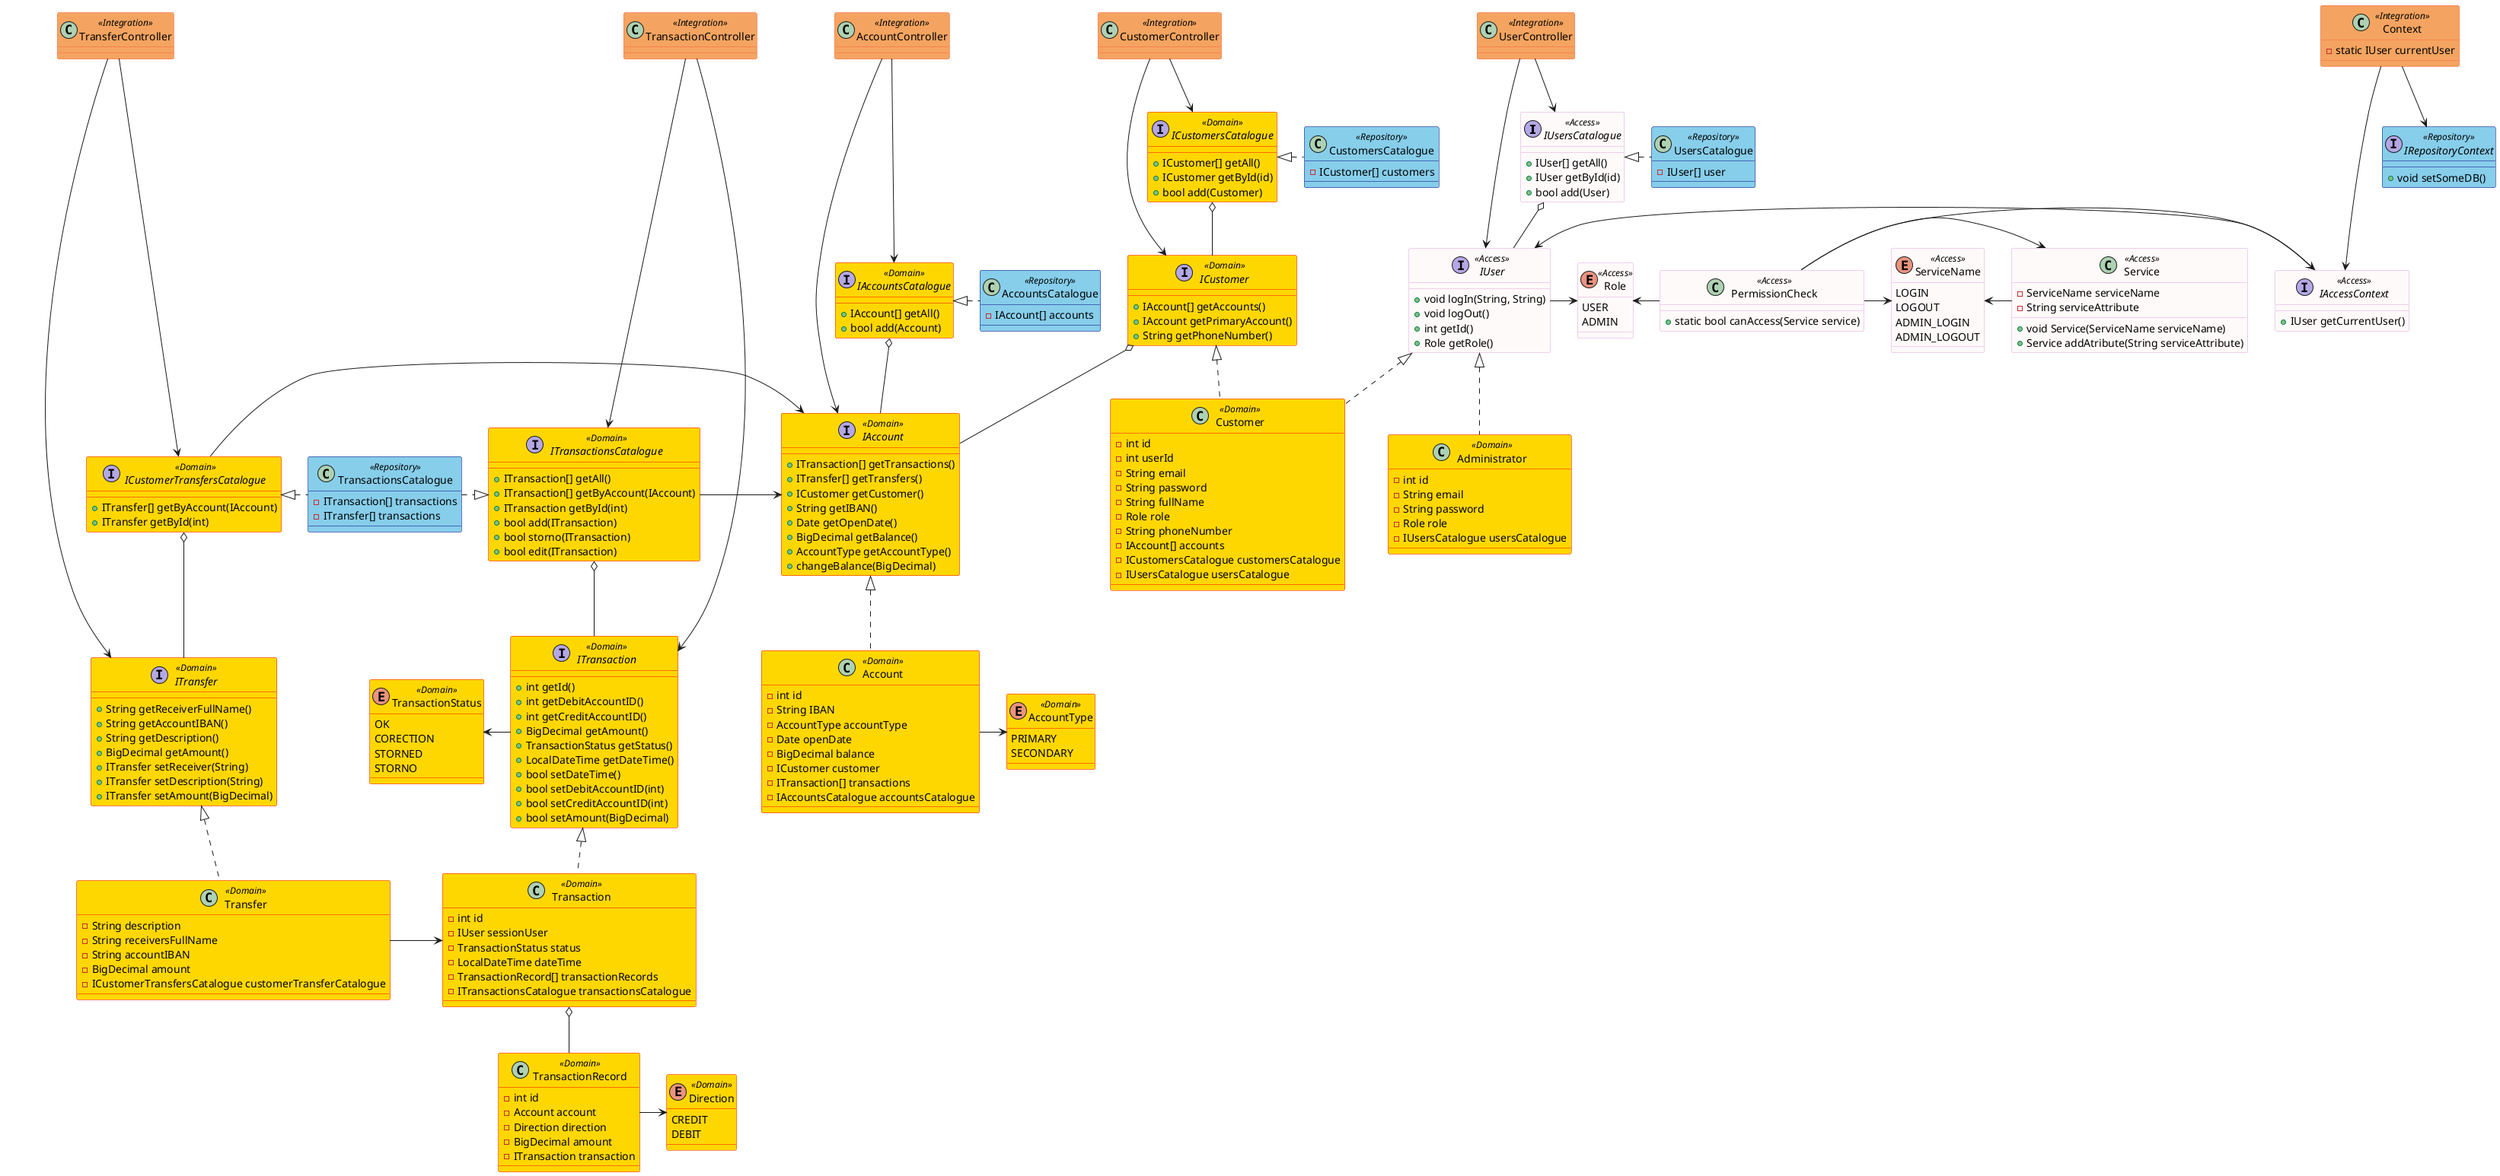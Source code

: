 @startuml ClassOverview

skinparam class {
    BackgroundColor<<Repository>> SkyBlue
    BorderColor<<Repository>> Navy
    BackgroundColor<<Access>> Snow
    BorderColor<<Access>> Plum
    BackgroundColor<<Integration>> SandyBrown
    BorderColor<<Integration>> Tomato
    BackgroundColor<<Domain>> Gold
    BorderColor<<Domain>> Red
}

interface IUsersCatalogue <<Access>> {
    + IUser[] getAll()
    + IUser getById(id)
    + bool add(User)
}
interface IUser <<Access>> {
    + void logIn(String, String)
    + void logOut()
    + int getId()
    + Role getRole()
}

interface ICustomersCatalogue <<Domain>> {
    + ICustomer[] getAll()
    + ICustomer getById(id)
    + bool add(Customer)
}

interface ICustomer <<Domain>> {
    + IAccount[] getAccounts()
    + IAccount getPrimaryAccount()
    + String getPhoneNumber()
}

interface IAccountsCatalogue <<Domain>> {
    + IAccount[] getAll()
    + bool add(Account)
}

interface IAccount <<Domain>> {
    + ITransaction[] getTransactions()
    + ITransfer[] getTransfers()
    + ICustomer getCustomer()
    + String getIBAN()
    + Date getOpenDate()
    + BigDecimal getBalance()
    + AccountType getAccountType()
    + changeBalance(BigDecimal)
}

interface ITransactionsCatalogue <<Domain>> {
    + ITransaction[] getAll()
    + ITransaction[] getByAccount(IAccount)
    + ITransaction getById(int)
    + bool add(ITransaction)
    + bool storno(ITransaction)
    + bool edit(ITransaction)
}

interface ITransaction <<Domain>> {
    + int getId()
    + int getDebitAccountID()
    + int getCreditAccountID()
    + BigDecimal getAmount()
    + TransactionStatus getStatus()
    + LocalDateTime getDateTime()
    + bool setDateTime()
    + bool setDebitAccountID(int)
    + bool setCreditAccountID(int)
    + bool setAmount(BigDecimal)
}

interface ICustomerTransfersCatalogue <<Domain>> {
    + ITransfer[] getByAccount(IAccount)
    + ITransfer getById(int)
}

interface ITransfer <<Domain>> {
    + String getReceiverFullName()
    + String getAccountIBAN()
    + String getDescription()
    + BigDecimal getAmount()
    + ITransfer setReceiver(String)
    + ITransfer setDescription(String)
    + ITransfer setAmount(BigDecimal)
}

interface IAccessContext <<Access>> {
    + IUser getCurrentUser()
}

interface IRepositoryContext <<Repository>> {
    + void setSomeDB()
}

IUser -> Role
IUsersCatalogue o-- IUser
ICustomer o-- IAccount
ICustomersCatalogue o-- ICustomer
IAccountsCatalogue o-- IAccount
ITransactionsCatalogue o-- ITransaction
ITransactionsCatalogue -> IAccount
ICustomerTransfersCatalogue -> IAccount
ICustomerTransfersCatalogue o-- ITransfer
TransactionStatus <- ITransaction

enum Role <<Access>> {
    USER
    ADMIN
}

enum ServiceName <<Access>> {
    LOGIN
    LOGOUT
    ADMIN_LOGIN
    ADMIN_LOGOUT
}

enum AccountType <<Domain>> {
    PRIMARY
    SECONDARY
}

enum TransactionStatus <<Domain>> {
    OK
    CORECTION
    STORNED
    STORNO
}

enum Direction <<Domain>> {
    CREDIT
    DEBIT
}

class Customer <<Domain>> {
    - int id
    - int userId
    - String email
    - String password
    - String fullName
    - Role role
    - String phoneNumber
    - IAccount[] accounts
    - ICustomersCatalogue customersCatalogue
    - IUsersCatalogue usersCatalogue
}

class CustomersCatalogue <<Repository>> {
    - ICustomer[] customers
}

class UsersCatalogue <<Repository>> {
    - IUser[] user
}

class Administrator <<Domain>> {
    - int id
    - String email
    - String password
    - Role role
    - IUsersCatalogue usersCatalogue
}

class Service <<Access>> {
    - ServiceName serviceName
    - String serviceAttribute
    + void Service(ServiceName serviceName)
    + Service addAtribute(String serviceAttribute)
}

class PermissionCheck <<Access>> {
    + static bool canAccess(Service service)
}

PermissionCheck -> ServiceName
Role <- PermissionCheck
PermissionCheck -> IAccessContext
PermissionCheck -> Service
Service -left-> ServiceName
IAccessContext -left-> IUser

class AccountsCatalogue <<Repository>> {
    - IAccount[] accounts
}

class Account <<Domain>> {
    - int id
    - String IBAN
    - AccountType accountType
    - Date openDate
    - BigDecimal balance
    - ICustomer customer
    - ITransaction[] transactions
    - IAccountsCatalogue accountsCatalogue
}

class TransactionsCatalogue <<Repository>> {
    - ITransaction[] transactions
    - ITransfer[] transactions
}

class Transaction <<Domain>> {
    - int id
    - IUser sessionUser
    - TransactionStatus status
    - LocalDateTime dateTime
    - TransactionRecord[] transactionRecords
    - ITransactionsCatalogue transactionsCatalogue
}

class TransactionRecord <<Domain>> {
    - int id
    - Account account
    - Direction direction
    - BigDecimal amount
    - ITransaction transaction
}

class Transfer <<Domain>> {
    - String description
    - String receiversFullName
    - String accountIBAN
    - BigDecimal amount
    - ICustomerTransfersCatalogue customerTransferCatalogue
}

IUser <|.. Customer
ICustomer <|.. Customer
IUser <|.. Administrator
IUsersCatalogue <|. UsersCatalogue
ICustomersCatalogue <|. CustomersCatalogue
IAccount <|.. Account
IAccountsCatalogue <|. AccountsCatalogue
ITransaction <|.. Transaction
TransactionsCatalogue .|>ITransactionsCatalogue
ICustomerTransfersCatalogue <|. TransactionsCatalogue
ITransfer <|.. Transfer
Transaction o-- TransactionRecord
TransactionRecord -> Direction
Account -> AccountType
Transfer -> Transaction

class UserController <<Integration>> {
}

class CustomerController <<Integration>> {
}

class AccountController <<Integration>> {
}

class TransferController <<Integration>> {
}

class TransactionController <<Integration>> {
}

class Context <<Integration>> {
    - static IUser currentUser
}

UserController --> IUsersCatalogue
UserController ---> IUser
CustomerController --> ICustomersCatalogue
CustomerController ---> ICustomer
AccountController ---> IAccountsCatalogue
AccountController ----> IAccount
TransferController ----> ICustomerTransfersCatalogue
TransferController -----> ITransfer
TransactionController ----> ITransactionsCatalogue
TransactionController -----> ITransaction
Context ---> IAccessContext
Context --> IRepositoryContext
@enduml